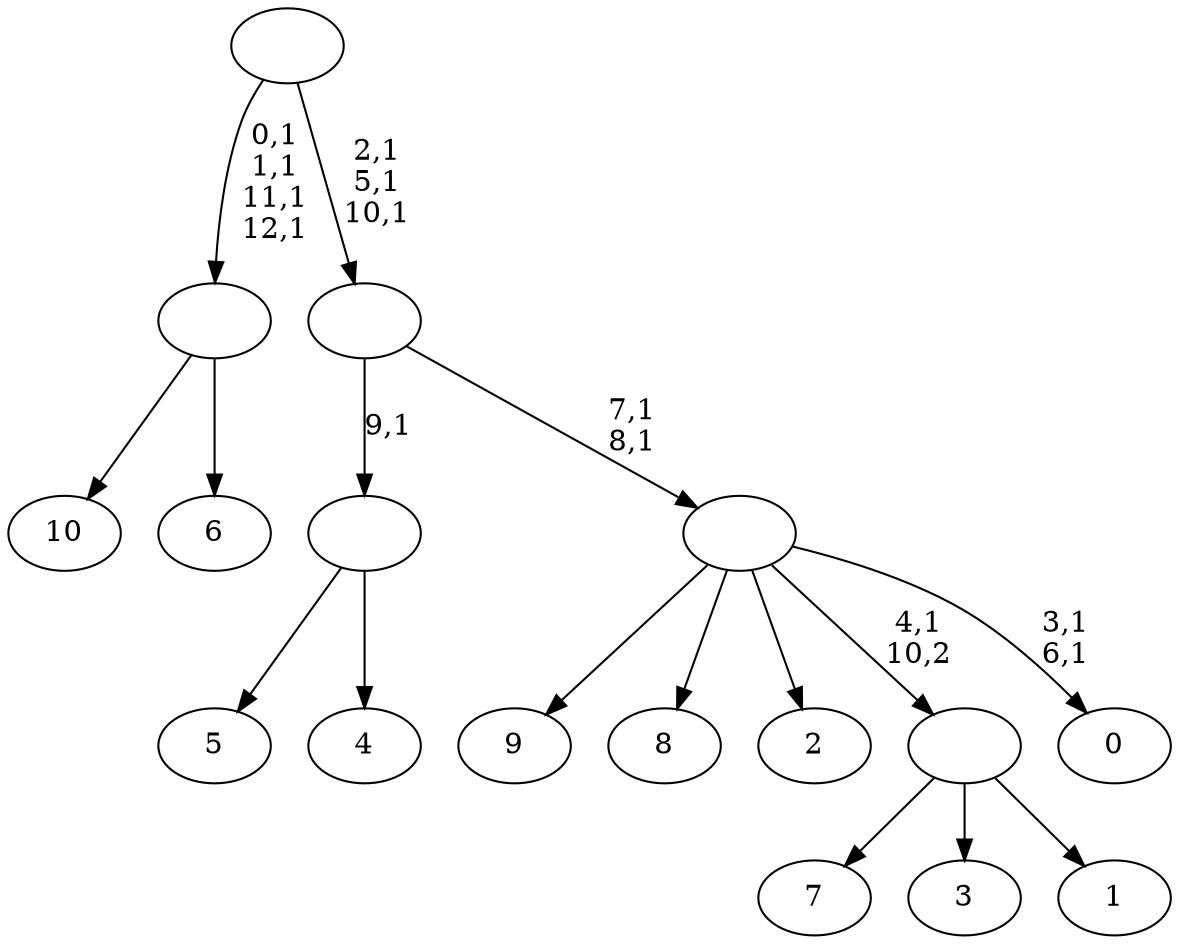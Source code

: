 digraph T {
	24 [label="10"]
	23 [label="9"]
	22 [label="8"]
	21 [label="7"]
	20 [label="6"]
	19 [label=""]
	15 [label="5"]
	14 [label="4"]
	13 [label=""]
	12 [label="3"]
	11 [label="2"]
	10 [label="1"]
	9 [label=""]
	8 [label="0"]
	5 [label=""]
	3 [label=""]
	0 [label=""]
	19 -> 24 [label=""]
	19 -> 20 [label=""]
	13 -> 15 [label=""]
	13 -> 14 [label=""]
	9 -> 21 [label=""]
	9 -> 12 [label=""]
	9 -> 10 [label=""]
	5 -> 8 [label="3,1\n6,1"]
	5 -> 23 [label=""]
	5 -> 22 [label=""]
	5 -> 11 [label=""]
	5 -> 9 [label="4,1\n10,2"]
	3 -> 5 [label="7,1\n8,1"]
	3 -> 13 [label="9,1"]
	0 -> 3 [label="2,1\n5,1\n10,1"]
	0 -> 19 [label="0,1\n1,1\n11,1\n12,1"]
}
